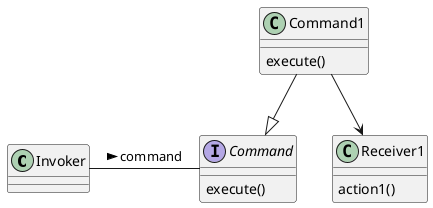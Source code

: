 @startuml Class Diagram
class Invoker
interface Command
{
    execute()
}
Class Command1
{
    execute()
}
class Receiver1
{
    action1()
}

Invoker - Command : command >
Command1 --|> Command
Command1 --> Receiver1

@enduml